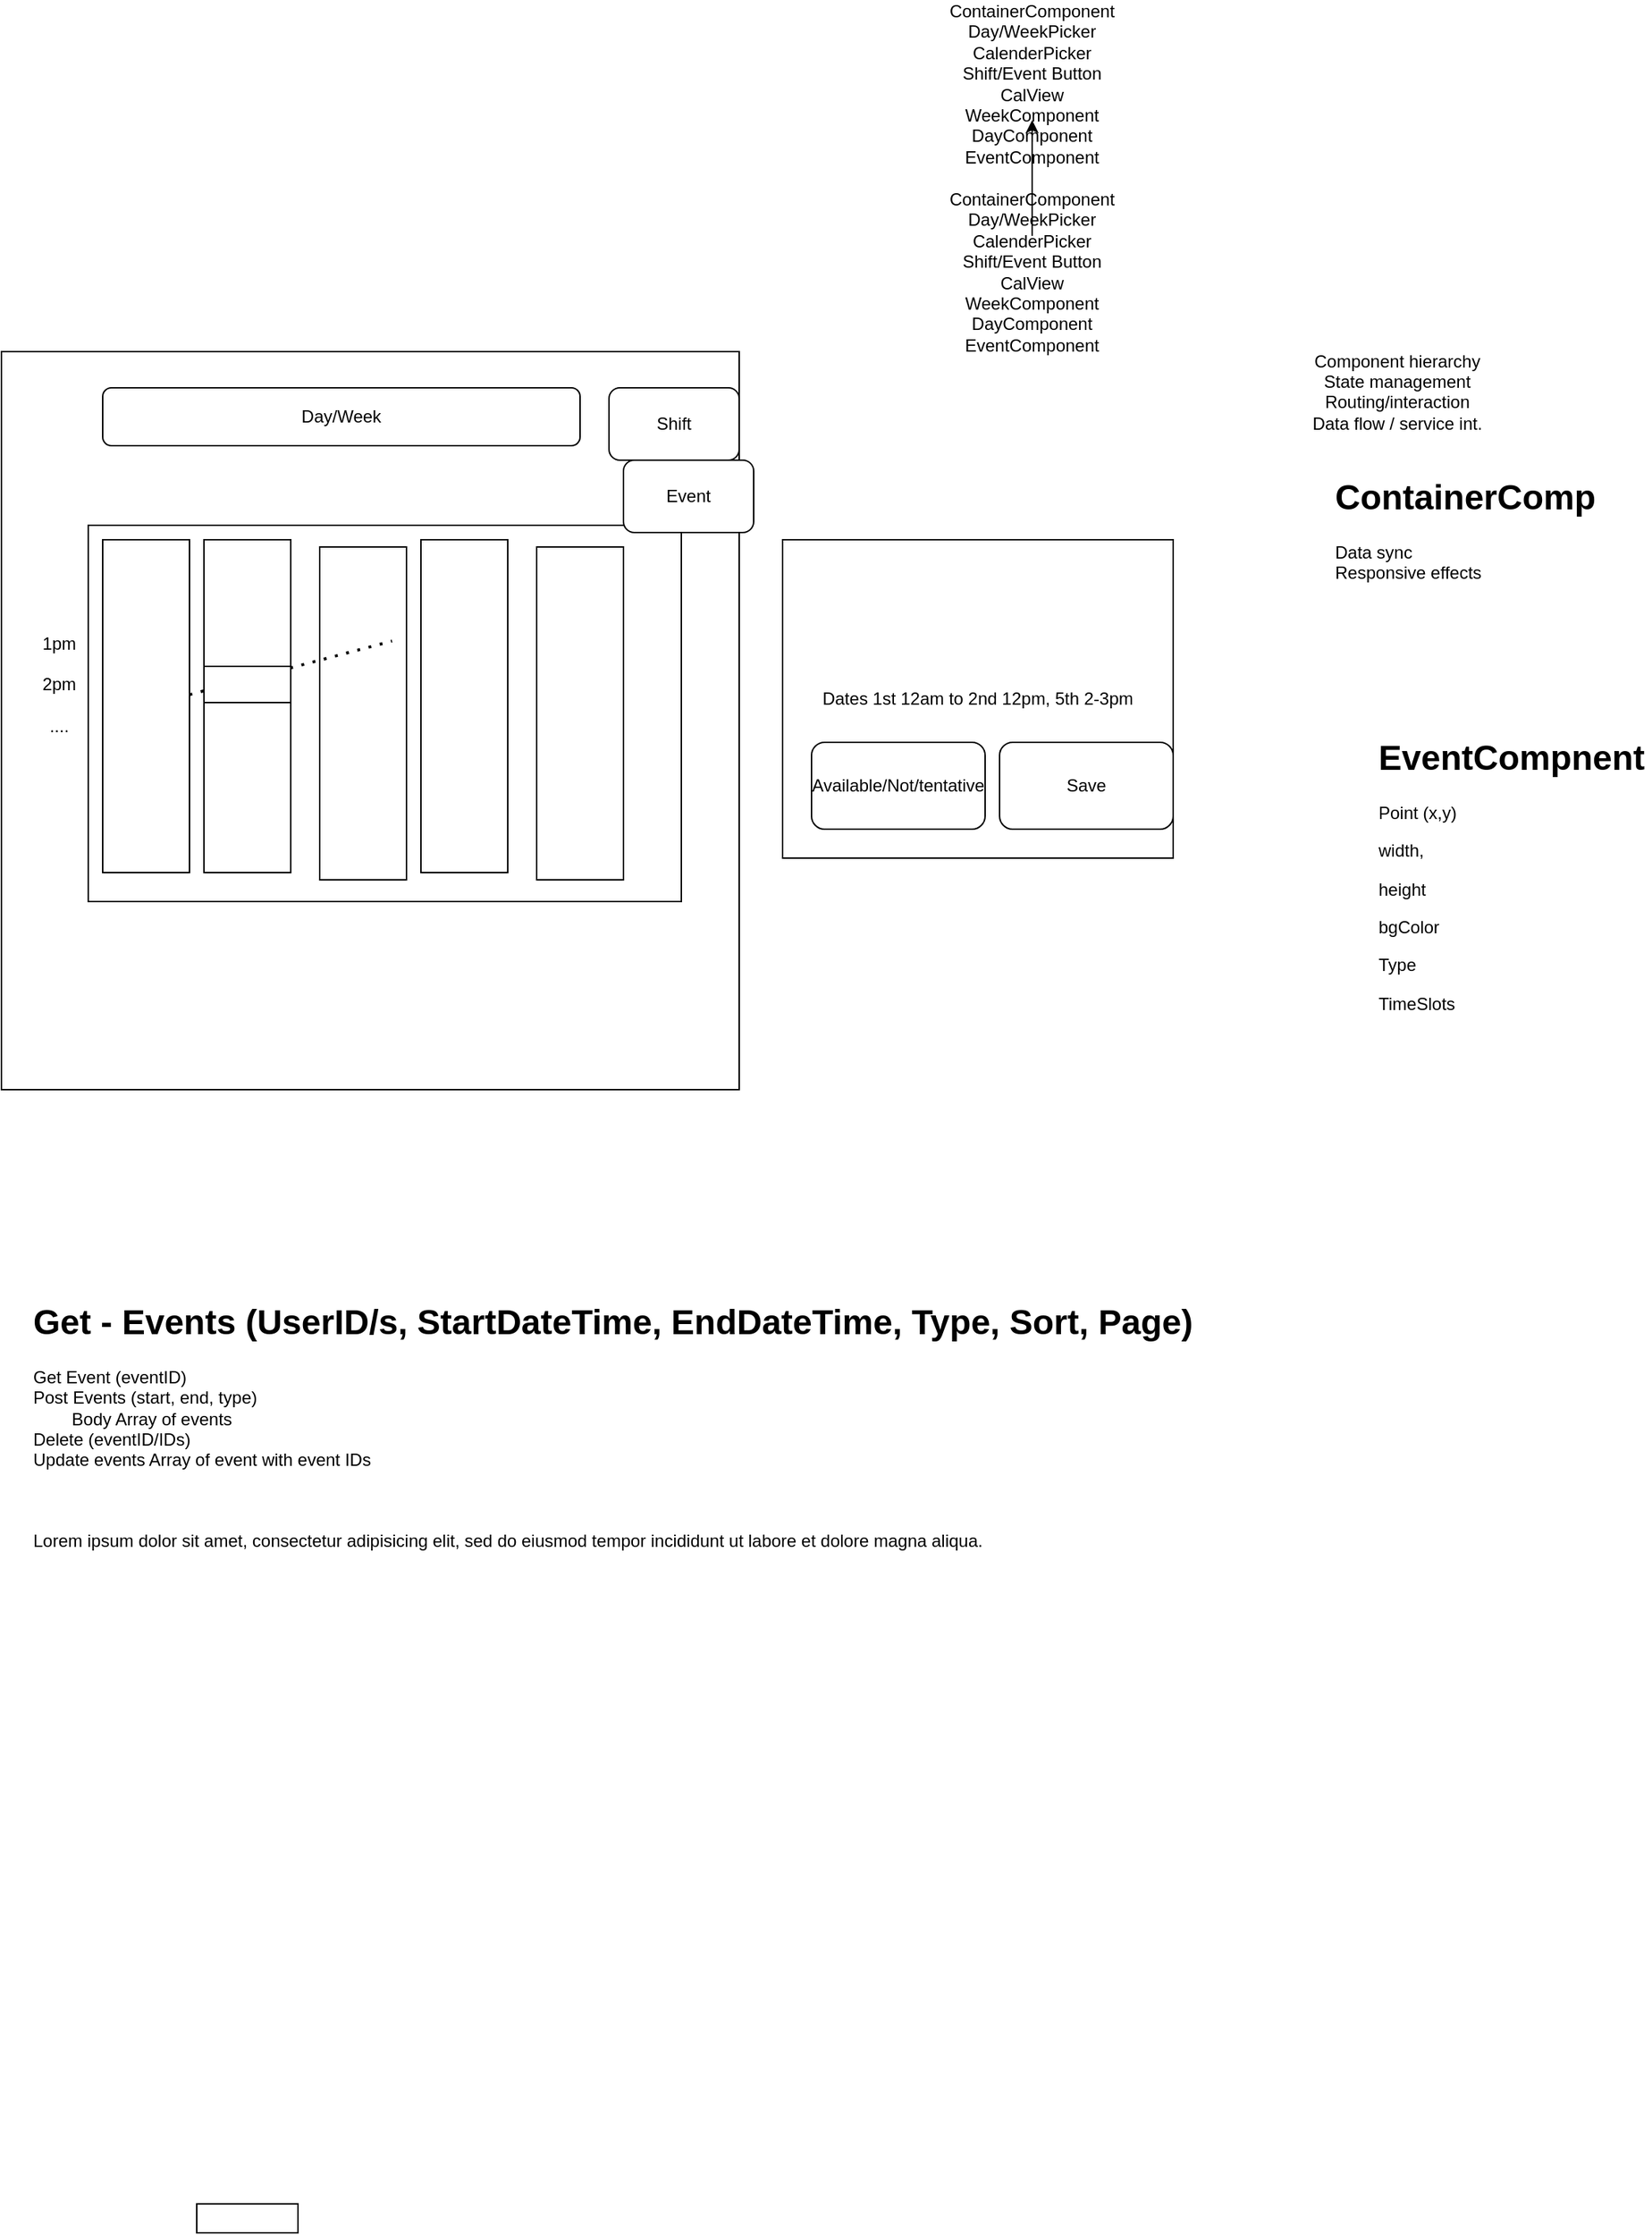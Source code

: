 <mxfile version="26.0.13">
  <diagram name="Page-1" id="c8J4BLnS0nRPYgdjsnPu">
    <mxGraphModel dx="2022" dy="2277" grid="1" gridSize="10" guides="1" tooltips="1" connect="1" arrows="1" fold="1" page="1" pageScale="1" pageWidth="850" pageHeight="1100" math="0" shadow="0">
      <root>
        <mxCell id="0" />
        <mxCell id="1" parent="0" />
        <mxCell id="Ylw8OMx2RZW9N2jsxxhR-1" value="" style="whiteSpace=wrap;html=1;aspect=fixed;" vertex="1" parent="1">
          <mxGeometry x="170" y="100" width="510" height="510" as="geometry" />
        </mxCell>
        <mxCell id="Ylw8OMx2RZW9N2jsxxhR-2" value="Day/Week" style="rounded=1;whiteSpace=wrap;html=1;" vertex="1" parent="1">
          <mxGeometry x="240" y="125" width="330" height="40" as="geometry" />
        </mxCell>
        <mxCell id="Ylw8OMx2RZW9N2jsxxhR-3" value="" style="rounded=0;whiteSpace=wrap;html=1;" vertex="1" parent="1">
          <mxGeometry x="230" y="220" width="410" height="260" as="geometry" />
        </mxCell>
        <mxCell id="Ylw8OMx2RZW9N2jsxxhR-4" value="" style="rounded=0;whiteSpace=wrap;html=1;" vertex="1" parent="1">
          <mxGeometry x="240" y="230" width="60" height="230" as="geometry" />
        </mxCell>
        <mxCell id="Ylw8OMx2RZW9N2jsxxhR-5" value="" style="rounded=0;whiteSpace=wrap;html=1;" vertex="1" parent="1">
          <mxGeometry x="310" y="230" width="60" height="230" as="geometry" />
        </mxCell>
        <mxCell id="Ylw8OMx2RZW9N2jsxxhR-6" value="" style="rounded=0;whiteSpace=wrap;html=1;" vertex="1" parent="1">
          <mxGeometry x="390" y="235" width="60" height="230" as="geometry" />
        </mxCell>
        <mxCell id="Ylw8OMx2RZW9N2jsxxhR-7" value="" style="rounded=0;whiteSpace=wrap;html=1;" vertex="1" parent="1">
          <mxGeometry x="460" y="230" width="60" height="230" as="geometry" />
        </mxCell>
        <mxCell id="Ylw8OMx2RZW9N2jsxxhR-8" value="" style="rounded=0;whiteSpace=wrap;html=1;" vertex="1" parent="1">
          <mxGeometry x="540" y="235" width="60" height="230" as="geometry" />
        </mxCell>
        <mxCell id="Ylw8OMx2RZW9N2jsxxhR-9" value="Shift" style="rounded=1;whiteSpace=wrap;html=1;" vertex="1" parent="1">
          <mxGeometry x="590" y="125" width="90" height="50" as="geometry" />
        </mxCell>
        <mxCell id="Ylw8OMx2RZW9N2jsxxhR-10" value="1pm&lt;div&gt;&lt;br&gt;&lt;/div&gt;&lt;div&gt;2pm&lt;/div&gt;&lt;div&gt;&lt;br&gt;&lt;/div&gt;&lt;div&gt;....&lt;/div&gt;" style="text;html=1;align=center;verticalAlign=middle;whiteSpace=wrap;rounded=0;" vertex="1" parent="1">
          <mxGeometry x="180" y="220" width="60" height="220" as="geometry" />
        </mxCell>
        <mxCell id="Ylw8OMx2RZW9N2jsxxhR-11" value="" style="endArrow=none;dashed=1;html=1;dashPattern=1 3;strokeWidth=2;rounded=0;" edge="1" parent="1" source="Ylw8OMx2RZW9N2jsxxhR-4">
          <mxGeometry width="50" height="50" relative="1" as="geometry">
            <mxPoint x="330" y="307.5" as="sourcePoint" />
            <mxPoint x="440" y="300" as="targetPoint" />
          </mxGeometry>
        </mxCell>
        <mxCell id="Ylw8OMx2RZW9N2jsxxhR-12" value="Dates 1st 12am to 2nd 12pm, 5th 2-3pm" style="rounded=0;whiteSpace=wrap;html=1;" vertex="1" parent="1">
          <mxGeometry x="710" y="230" width="270" height="220" as="geometry" />
        </mxCell>
        <mxCell id="Ylw8OMx2RZW9N2jsxxhR-13" value="Available/Not/tentative" style="rounded=1;whiteSpace=wrap;html=1;" vertex="1" parent="1">
          <mxGeometry x="730" y="370" width="120" height="60" as="geometry" />
        </mxCell>
        <mxCell id="Ylw8OMx2RZW9N2jsxxhR-14" value="Save" style="rounded=1;whiteSpace=wrap;html=1;" vertex="1" parent="1">
          <mxGeometry x="860" y="370" width="120" height="60" as="geometry" />
        </mxCell>
        <mxCell id="Ylw8OMx2RZW9N2jsxxhR-15" value="Event" style="rounded=1;whiteSpace=wrap;html=1;" vertex="1" parent="1">
          <mxGeometry x="600" y="175" width="90" height="50" as="geometry" />
        </mxCell>
        <mxCell id="Ylw8OMx2RZW9N2jsxxhR-16" value="" style="rounded=0;whiteSpace=wrap;html=1;" vertex="1" parent="1">
          <mxGeometry x="305" y="1380" width="70" height="20" as="geometry" />
        </mxCell>
        <mxCell id="Ylw8OMx2RZW9N2jsxxhR-17" value="" style="rounded=0;whiteSpace=wrap;html=1;" vertex="1" parent="1">
          <mxGeometry x="310" y="317.5" width="60" height="25" as="geometry" />
        </mxCell>
        <mxCell id="Ylw8OMx2RZW9N2jsxxhR-18" value="&lt;h1 style=&quot;margin-top: 0px;&quot;&gt;EventCompnent&lt;/h1&gt;&lt;p&gt;Point (x,y)&lt;/p&gt;&lt;p&gt;width,&lt;/p&gt;&lt;p&gt;height&lt;/p&gt;&lt;p&gt;bgColor&lt;/p&gt;&lt;p&gt;Type&lt;/p&gt;&lt;p&gt;TimeSlots&lt;/p&gt;&lt;p&gt;&lt;br&gt;&lt;/p&gt;&lt;p&gt;&lt;br&gt;&lt;/p&gt;&lt;p&gt;&lt;br&gt;&lt;/p&gt;&lt;p&gt;&lt;br&gt;&lt;/p&gt;" style="text;html=1;whiteSpace=wrap;overflow=hidden;rounded=0;" vertex="1" parent="1">
          <mxGeometry x="1120" y="360" width="190" height="200" as="geometry" />
        </mxCell>
        <mxCell id="Ylw8OMx2RZW9N2jsxxhR-19" value="Component hierarchy&lt;div&gt;State management&lt;/div&gt;&lt;div&gt;Routing/interaction&lt;/div&gt;&lt;div&gt;Data flow / service int.&lt;br&gt;&lt;div&gt;&lt;br&gt;&lt;/div&gt;&lt;/div&gt;" style="text;html=1;align=center;verticalAlign=middle;whiteSpace=wrap;rounded=0;" vertex="1" parent="1">
          <mxGeometry x="1050" y="90" width="170" height="90" as="geometry" />
        </mxCell>
        <mxCell id="Ylw8OMx2RZW9N2jsxxhR-22" value="" style="edgeStyle=orthogonalEdgeStyle;rounded=0;orthogonalLoop=1;jettySize=auto;html=1;" edge="1" parent="1" source="Ylw8OMx2RZW9N2jsxxhR-20" target="Ylw8OMx2RZW9N2jsxxhR-21">
          <mxGeometry relative="1" as="geometry" />
        </mxCell>
        <mxCell id="Ylw8OMx2RZW9N2jsxxhR-20" value="ContainerComponent&lt;div&gt;Day/WeekPicker&lt;/div&gt;&lt;div&gt;CalenderPicker&lt;/div&gt;&lt;div&gt;Shift/Event Button&lt;/div&gt;&lt;div&gt;CalView&lt;/div&gt;&lt;div&gt;WeekComponent&lt;/div&gt;&lt;div&gt;DayComponent&lt;/div&gt;&lt;div&gt;EventComponent&lt;/div&gt;" style="text;html=1;align=center;verticalAlign=middle;whiteSpace=wrap;rounded=0;" vertex="1" parent="1">
          <mxGeometry x="815" y="20" width="135" height="50" as="geometry" />
        </mxCell>
        <mxCell id="Ylw8OMx2RZW9N2jsxxhR-21" value="ContainerComponent&lt;div&gt;Day/WeekPicker&lt;/div&gt;&lt;div&gt;CalenderPicker&lt;/div&gt;&lt;div&gt;Shift/Event Button&lt;/div&gt;&lt;div&gt;CalView&lt;/div&gt;&lt;div&gt;WeekComponent&lt;/div&gt;&lt;div&gt;DayComponent&lt;/div&gt;&lt;div&gt;EventComponent&lt;/div&gt;" style="text;html=1;align=center;verticalAlign=middle;whiteSpace=wrap;rounded=0;" vertex="1" parent="1">
          <mxGeometry x="815" y="-110" width="135" height="50" as="geometry" />
        </mxCell>
        <mxCell id="Ylw8OMx2RZW9N2jsxxhR-23" value="&lt;h1 style=&quot;margin-top: 0px;&quot;&gt;ContainerComp&lt;/h1&gt;&lt;div&gt;Data sync&lt;/div&gt;&lt;div&gt;Responsive effects&lt;/div&gt;&lt;div&gt;&lt;br&gt;&lt;/div&gt;" style="text;html=1;whiteSpace=wrap;overflow=hidden;rounded=0;" vertex="1" parent="1">
          <mxGeometry x="1090" y="180" width="190" height="200" as="geometry" />
        </mxCell>
        <mxCell id="Ylw8OMx2RZW9N2jsxxhR-24" value="&lt;h1 style=&quot;margin-top: 0px;&quot;&gt;Get - Events (UserID/s, StartDateTime, EndDateTime, Type, Sort, Page)&lt;/h1&gt;&lt;div&gt;Get Event (eventID)&lt;/div&gt;&lt;div&gt;Post Events (start, end, type)&amp;nbsp;&lt;/div&gt;&lt;div&gt;&lt;span style=&quot;white-space: pre;&quot;&gt;&#x9;&lt;/span&gt;Body Array of events&amp;nbsp;&lt;br&gt;&lt;/div&gt;&lt;div&gt;Delete (eventID/IDs)&lt;/div&gt;&lt;div&gt;Update events Array of event with event IDs&lt;/div&gt;&lt;div&gt;&lt;br&gt;&lt;/div&gt;&lt;div&gt;&lt;span style=&quot;color: rgba(0, 0, 0, 0); font-family: monospace; font-size: 0px; text-wrap-mode: nowrap; background-color: transparent;&quot;&gt;S3CmxGraphModel%3E%3Croot%3E%3CmxCell%20id%3D%220%22%2F%3E%3CmxCell%20id%3D%221%22%20parent%3D%220%22%2F%3E%3CmxCell%20id%3D%222%22%20value%3D%22%26lt%3Bh1%20style%3D%26quot%3Bmargin-top%3A%200px%3B%26quot%3B%26gt%3BEventCompnent%26lt%3B%2Fh1%26gt%3B%26lt%3Bp%26gt%3BPoint%20(x%2Cy)%26lt%3B%2Fp%26gt%3B%26lt%3Bp%26gt%3Bwidth%2C%26lt%3B%2Fp%26gt%3B%26lt%3Bp%26gt%3Bheight%26lt%3B%2Fp%26gt%3B%26lt%3Bp%26gt%3BbgColor%26lt%3B%2Fp%26gt%3B%26lt%3Bp%26gt%3BType%26lt%3B%2Fp%26gt%3B%26lt%3Bp%26gt%3BTimeSlots%26lt%3B%2Fp%26gt%3B%26lt%3Bp%26gt%3B%26lt%3Bbr%26gt%3B%26lt%3B%2Fp%26gt%3B%26lt%3Bp%26gt%3B%26lt%3Bbr%26gt%3B%26lt%3B%2Fp%26gt%3B%26lt%3Bp%26gt%3B%26lt%3Bbr%26gt%3B%26lt%3B%2Fp%26gt%3B%26lt%3Bp%26gt%3B%26lt%3Bbr%26gt%3B%26lt%3B%2Fp%26gt%3B%22%20style%3D%22text%3Bhtml%3D1%3BwhiteSpace%3Dwrap%3Boverflow%3Dhidden%3Brounded%3D0%3B%22%20vertex%3D%221%22%20parent%3D%221%22%3E%3CmxGeometry%20x%3D%221120%22%20y%3D%22360%22%20width%3D%22190%22%20height%3D%22200%22%20as%3D%22geometry%22%2F%3E%3C%2FmxCell%3E%3C%2Froot%3E%3C%2FmxGraphModel%3E&lt;/span&gt;&lt;/div&gt;&lt;p&gt;Lorem ipsum dolor sit amet, consectetur adipisicing elit, sed do eiusmod tempor incididunt ut labore et dolore magna aliqua.&lt;/p&gt;" style="text;html=1;whiteSpace=wrap;overflow=hidden;rounded=0;" vertex="1" parent="1">
          <mxGeometry x="190" y="750" width="930" height="210" as="geometry" />
        </mxCell>
      </root>
    </mxGraphModel>
  </diagram>
</mxfile>
